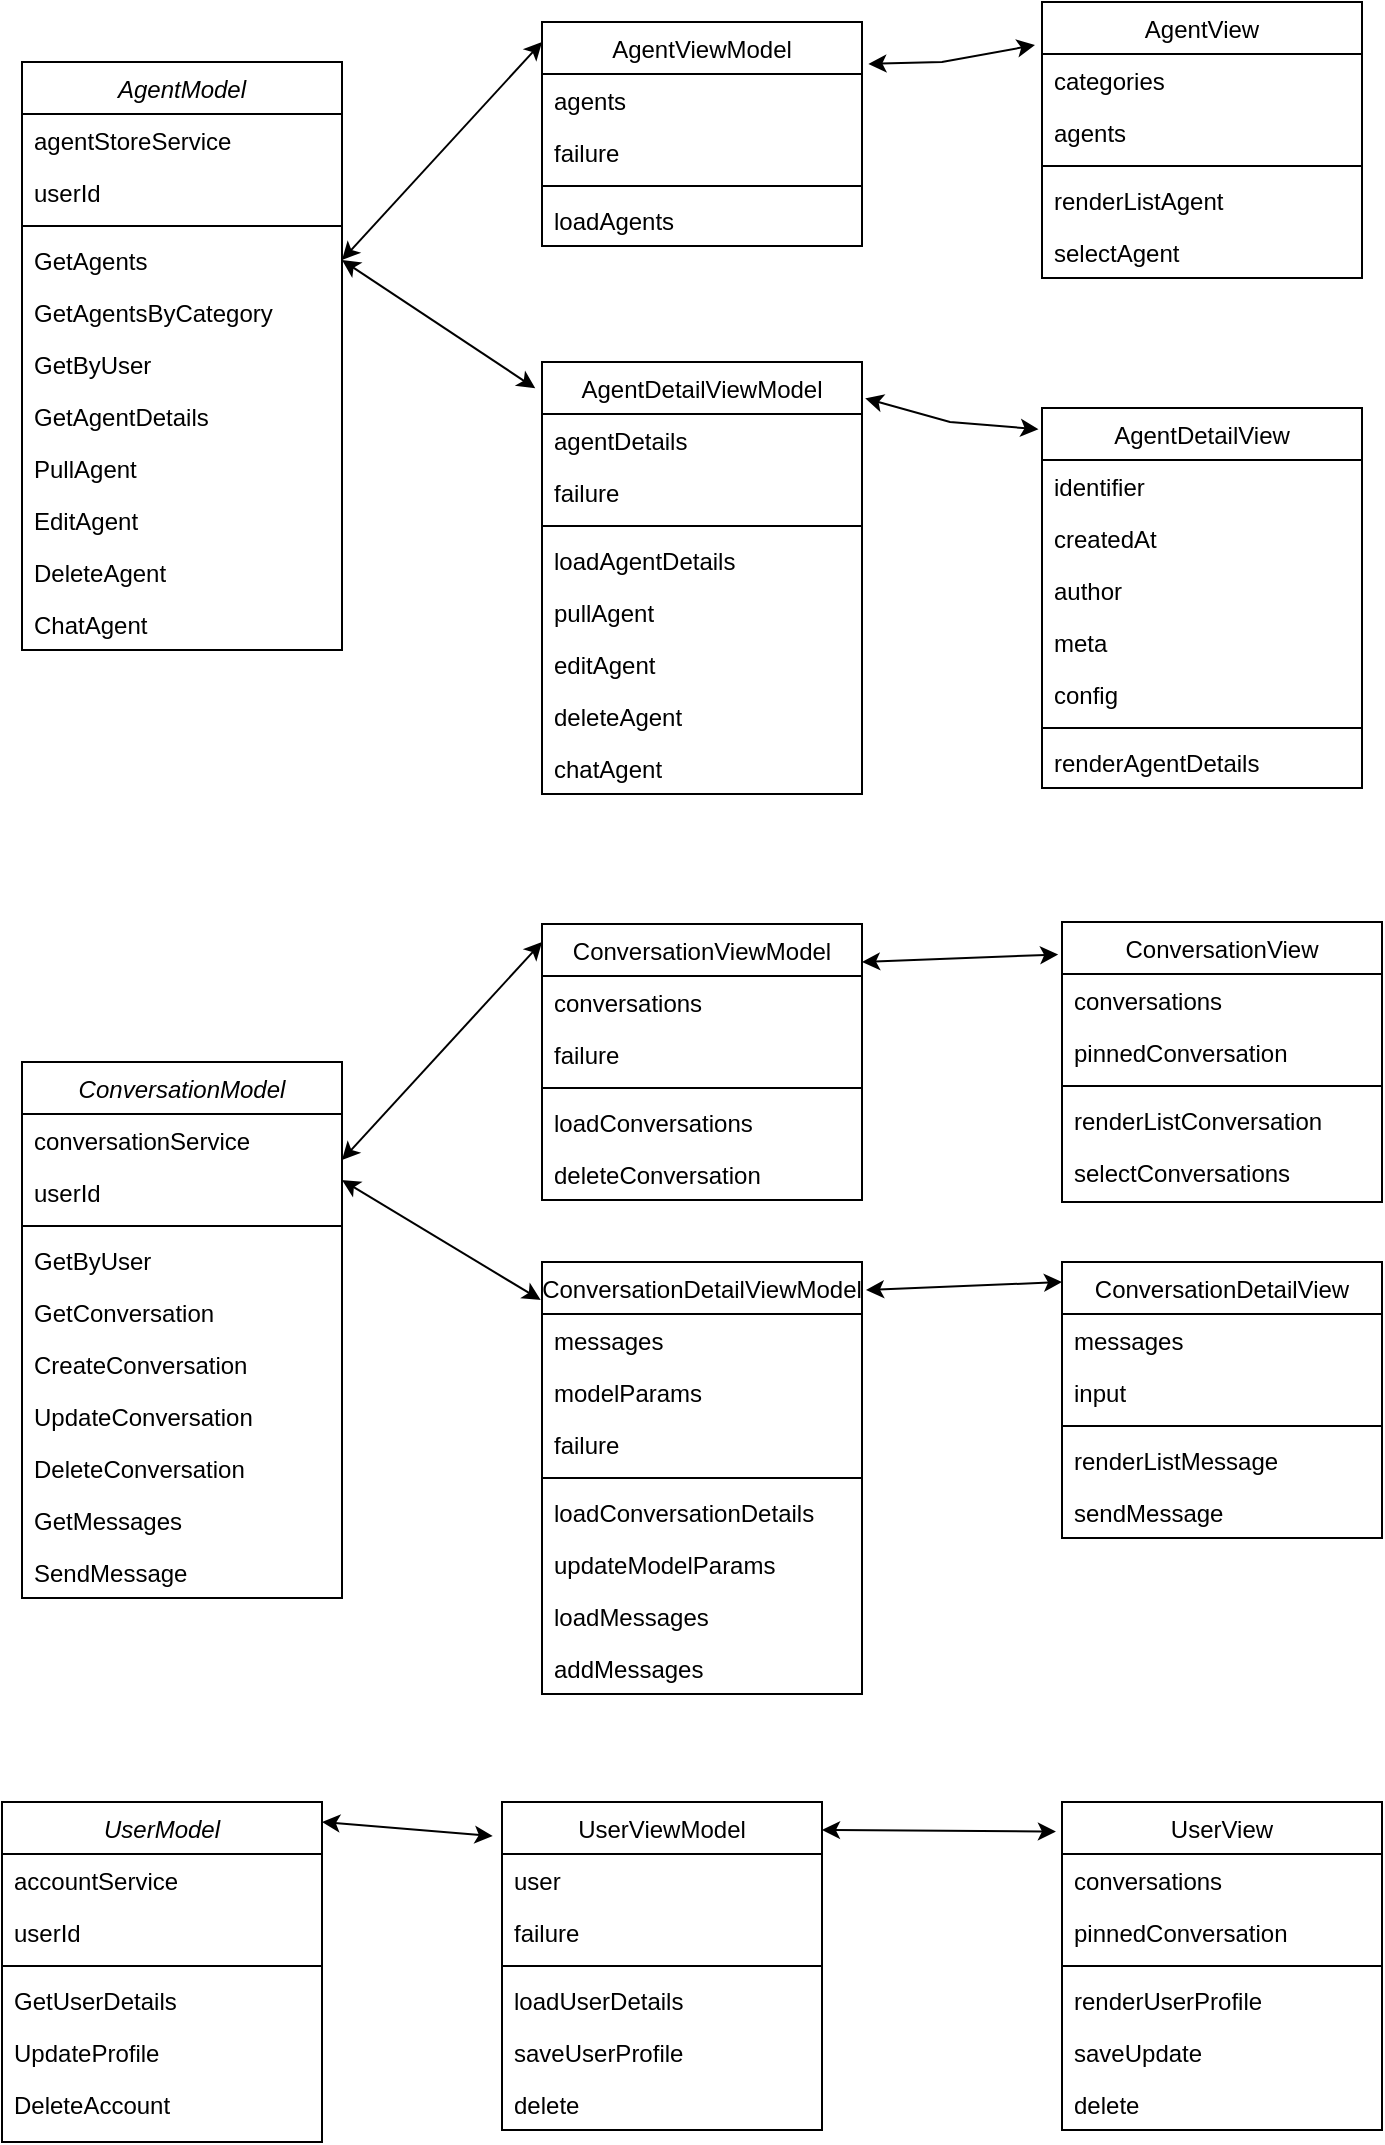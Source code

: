 <mxfile version="24.8.3">
  <diagram id="C5RBs43oDa-KdzZeNtuy" name="Page-1">
    <mxGraphModel dx="1518" dy="701" grid="1" gridSize="10" guides="1" tooltips="1" connect="1" arrows="1" fold="1" page="1" pageScale="1" pageWidth="827" pageHeight="1169" math="0" shadow="0">
      <root>
        <mxCell id="WIyWlLk6GJQsqaUBKTNV-0" />
        <mxCell id="WIyWlLk6GJQsqaUBKTNV-1" parent="WIyWlLk6GJQsqaUBKTNV-0" />
        <mxCell id="zkfFHV4jXpPFQw0GAbJ--0" value="AgentModel" style="swimlane;fontStyle=2;align=center;verticalAlign=top;childLayout=stackLayout;horizontal=1;startSize=26;horizontalStack=0;resizeParent=1;resizeLast=0;collapsible=1;marginBottom=0;rounded=0;shadow=0;strokeWidth=1;" parent="WIyWlLk6GJQsqaUBKTNV-1" vertex="1">
          <mxGeometry x="60" y="70" width="160" height="294" as="geometry">
            <mxRectangle x="230" y="140" width="160" height="26" as="alternateBounds" />
          </mxGeometry>
        </mxCell>
        <mxCell id="C8YrV_E6YMcFxFq59L44-29" value="agentStoreService" style="text;align=left;verticalAlign=top;spacingLeft=4;spacingRight=4;overflow=hidden;rotatable=0;points=[[0,0.5],[1,0.5]];portConstraint=eastwest;" vertex="1" parent="zkfFHV4jXpPFQw0GAbJ--0">
          <mxGeometry y="26" width="160" height="26" as="geometry" />
        </mxCell>
        <mxCell id="zkfFHV4jXpPFQw0GAbJ--1" value="userId" style="text;align=left;verticalAlign=top;spacingLeft=4;spacingRight=4;overflow=hidden;rotatable=0;points=[[0,0.5],[1,0.5]];portConstraint=eastwest;" parent="zkfFHV4jXpPFQw0GAbJ--0" vertex="1">
          <mxGeometry y="52" width="160" height="26" as="geometry" />
        </mxCell>
        <mxCell id="zkfFHV4jXpPFQw0GAbJ--4" value="" style="line;html=1;strokeWidth=1;align=left;verticalAlign=middle;spacingTop=-1;spacingLeft=3;spacingRight=3;rotatable=0;labelPosition=right;points=[];portConstraint=eastwest;" parent="zkfFHV4jXpPFQw0GAbJ--0" vertex="1">
          <mxGeometry y="78" width="160" height="8" as="geometry" />
        </mxCell>
        <mxCell id="C8YrV_E6YMcFxFq59L44-28" value="GetAgents" style="text;align=left;verticalAlign=top;spacingLeft=4;spacingRight=4;overflow=hidden;rotatable=0;points=[[0,0.5],[1,0.5]];portConstraint=eastwest;" vertex="1" parent="zkfFHV4jXpPFQw0GAbJ--0">
          <mxGeometry y="86" width="160" height="26" as="geometry" />
        </mxCell>
        <mxCell id="C8YrV_E6YMcFxFq59L44-23" value="GetAgentsByCategory" style="text;align=left;verticalAlign=top;spacingLeft=4;spacingRight=4;overflow=hidden;rotatable=0;points=[[0,0.5],[1,0.5]];portConstraint=eastwest;" vertex="1" parent="zkfFHV4jXpPFQw0GAbJ--0">
          <mxGeometry y="112" width="160" height="26" as="geometry" />
        </mxCell>
        <mxCell id="C8YrV_E6YMcFxFq59L44-26" value="GetByUser" style="text;align=left;verticalAlign=top;spacingLeft=4;spacingRight=4;overflow=hidden;rotatable=0;points=[[0,0.5],[1,0.5]];portConstraint=eastwest;" vertex="1" parent="zkfFHV4jXpPFQw0GAbJ--0">
          <mxGeometry y="138" width="160" height="26" as="geometry" />
        </mxCell>
        <mxCell id="C8YrV_E6YMcFxFq59L44-24" value="GetAgentDetails" style="text;align=left;verticalAlign=top;spacingLeft=4;spacingRight=4;overflow=hidden;rotatable=0;points=[[0,0.5],[1,0.5]];portConstraint=eastwest;" vertex="1" parent="zkfFHV4jXpPFQw0GAbJ--0">
          <mxGeometry y="164" width="160" height="26" as="geometry" />
        </mxCell>
        <mxCell id="C8YrV_E6YMcFxFq59L44-25" value="PullAgent" style="text;align=left;verticalAlign=top;spacingLeft=4;spacingRight=4;overflow=hidden;rotatable=0;points=[[0,0.5],[1,0.5]];portConstraint=eastwest;" vertex="1" parent="zkfFHV4jXpPFQw0GAbJ--0">
          <mxGeometry y="190" width="160" height="26" as="geometry" />
        </mxCell>
        <mxCell id="C8YrV_E6YMcFxFq59L44-27" value="EditAgent" style="text;align=left;verticalAlign=top;spacingLeft=4;spacingRight=4;overflow=hidden;rotatable=0;points=[[0,0.5],[1,0.5]];portConstraint=eastwest;" vertex="1" parent="zkfFHV4jXpPFQw0GAbJ--0">
          <mxGeometry y="216" width="160" height="26" as="geometry" />
        </mxCell>
        <mxCell id="C8YrV_E6YMcFxFq59L44-57" value="DeleteAgent" style="text;align=left;verticalAlign=top;spacingLeft=4;spacingRight=4;overflow=hidden;rotatable=0;points=[[0,0.5],[1,0.5]];portConstraint=eastwest;" vertex="1" parent="zkfFHV4jXpPFQw0GAbJ--0">
          <mxGeometry y="242" width="160" height="26" as="geometry" />
        </mxCell>
        <mxCell id="zkfFHV4jXpPFQw0GAbJ--5" value="ChatAgent" style="text;align=left;verticalAlign=top;spacingLeft=4;spacingRight=4;overflow=hidden;rotatable=0;points=[[0,0.5],[1,0.5]];portConstraint=eastwest;" parent="zkfFHV4jXpPFQw0GAbJ--0" vertex="1">
          <mxGeometry y="268" width="160" height="26" as="geometry" />
        </mxCell>
        <mxCell id="zkfFHV4jXpPFQw0GAbJ--6" value="AgentView" style="swimlane;fontStyle=0;align=center;verticalAlign=top;childLayout=stackLayout;horizontal=1;startSize=26;horizontalStack=0;resizeParent=1;resizeLast=0;collapsible=1;marginBottom=0;rounded=0;shadow=0;strokeWidth=1;" parent="WIyWlLk6GJQsqaUBKTNV-1" vertex="1">
          <mxGeometry x="570" y="40" width="160" height="138" as="geometry">
            <mxRectangle x="130" y="380" width="160" height="26" as="alternateBounds" />
          </mxGeometry>
        </mxCell>
        <mxCell id="zkfFHV4jXpPFQw0GAbJ--7" value="categories" style="text;align=left;verticalAlign=top;spacingLeft=4;spacingRight=4;overflow=hidden;rotatable=0;points=[[0,0.5],[1,0.5]];portConstraint=eastwest;" parent="zkfFHV4jXpPFQw0GAbJ--6" vertex="1">
          <mxGeometry y="26" width="160" height="26" as="geometry" />
        </mxCell>
        <mxCell id="C8YrV_E6YMcFxFq59L44-31" value="agents" style="text;align=left;verticalAlign=top;spacingLeft=4;spacingRight=4;overflow=hidden;rotatable=0;points=[[0,0.5],[1,0.5]];portConstraint=eastwest;" vertex="1" parent="zkfFHV4jXpPFQw0GAbJ--6">
          <mxGeometry y="52" width="160" height="26" as="geometry" />
        </mxCell>
        <mxCell id="zkfFHV4jXpPFQw0GAbJ--9" value="" style="line;html=1;strokeWidth=1;align=left;verticalAlign=middle;spacingTop=-1;spacingLeft=3;spacingRight=3;rotatable=0;labelPosition=right;points=[];portConstraint=eastwest;" parent="zkfFHV4jXpPFQw0GAbJ--6" vertex="1">
          <mxGeometry y="78" width="160" height="8" as="geometry" />
        </mxCell>
        <mxCell id="C8YrV_E6YMcFxFq59L44-117" value="renderListAgent" style="text;align=left;verticalAlign=top;spacingLeft=4;spacingRight=4;overflow=hidden;rotatable=0;points=[[0,0.5],[1,0.5]];portConstraint=eastwest;" vertex="1" parent="zkfFHV4jXpPFQw0GAbJ--6">
          <mxGeometry y="86" width="160" height="26" as="geometry" />
        </mxCell>
        <mxCell id="C8YrV_E6YMcFxFq59L44-119" value="selectAgent" style="text;align=left;verticalAlign=top;spacingLeft=4;spacingRight=4;overflow=hidden;rotatable=0;points=[[0,0.5],[1,0.5]];portConstraint=eastwest;" vertex="1" parent="zkfFHV4jXpPFQw0GAbJ--6">
          <mxGeometry y="112" width="160" height="26" as="geometry" />
        </mxCell>
        <mxCell id="zkfFHV4jXpPFQw0GAbJ--17" value="AgentViewModel" style="swimlane;fontStyle=0;align=center;verticalAlign=top;childLayout=stackLayout;horizontal=1;startSize=26;horizontalStack=0;resizeParent=1;resizeLast=0;collapsible=1;marginBottom=0;rounded=0;shadow=0;strokeWidth=1;" parent="WIyWlLk6GJQsqaUBKTNV-1" vertex="1">
          <mxGeometry x="320" y="50" width="160" height="112" as="geometry">
            <mxRectangle x="550" y="140" width="160" height="26" as="alternateBounds" />
          </mxGeometry>
        </mxCell>
        <mxCell id="zkfFHV4jXpPFQw0GAbJ--18" value="agents" style="text;align=left;verticalAlign=top;spacingLeft=4;spacingRight=4;overflow=hidden;rotatable=0;points=[[0,0.5],[1,0.5]];portConstraint=eastwest;" parent="zkfFHV4jXpPFQw0GAbJ--17" vertex="1">
          <mxGeometry y="26" width="160" height="26" as="geometry" />
        </mxCell>
        <mxCell id="zkfFHV4jXpPFQw0GAbJ--22" value="failure" style="text;align=left;verticalAlign=top;spacingLeft=4;spacingRight=4;overflow=hidden;rotatable=0;points=[[0,0.5],[1,0.5]];portConstraint=eastwest;rounded=0;shadow=0;html=0;" parent="zkfFHV4jXpPFQw0GAbJ--17" vertex="1">
          <mxGeometry y="52" width="160" height="26" as="geometry" />
        </mxCell>
        <mxCell id="zkfFHV4jXpPFQw0GAbJ--23" value="" style="line;html=1;strokeWidth=1;align=left;verticalAlign=middle;spacingTop=-1;spacingLeft=3;spacingRight=3;rotatable=0;labelPosition=right;points=[];portConstraint=eastwest;" parent="zkfFHV4jXpPFQw0GAbJ--17" vertex="1">
          <mxGeometry y="78" width="160" height="8" as="geometry" />
        </mxCell>
        <mxCell id="zkfFHV4jXpPFQw0GAbJ--24" value="loadAgents" style="text;align=left;verticalAlign=top;spacingLeft=4;spacingRight=4;overflow=hidden;rotatable=0;points=[[0,0.5],[1,0.5]];portConstraint=eastwest;" parent="zkfFHV4jXpPFQw0GAbJ--17" vertex="1">
          <mxGeometry y="86" width="160" height="26" as="geometry" />
        </mxCell>
        <mxCell id="C8YrV_E6YMcFxFq59L44-6" value="AgentDetailViewModel" style="swimlane;fontStyle=0;align=center;verticalAlign=top;childLayout=stackLayout;horizontal=1;startSize=26;horizontalStack=0;resizeParent=1;resizeLast=0;collapsible=1;marginBottom=0;rounded=0;shadow=0;strokeWidth=1;" vertex="1" parent="WIyWlLk6GJQsqaUBKTNV-1">
          <mxGeometry x="320" y="220" width="160" height="216" as="geometry">
            <mxRectangle x="130" y="380" width="160" height="26" as="alternateBounds" />
          </mxGeometry>
        </mxCell>
        <mxCell id="C8YrV_E6YMcFxFq59L44-7" value="agentDetails" style="text;align=left;verticalAlign=top;spacingLeft=4;spacingRight=4;overflow=hidden;rotatable=0;points=[[0,0.5],[1,0.5]];portConstraint=eastwest;" vertex="1" parent="C8YrV_E6YMcFxFq59L44-6">
          <mxGeometry y="26" width="160" height="26" as="geometry" />
        </mxCell>
        <mxCell id="C8YrV_E6YMcFxFq59L44-8" value="failure" style="text;align=left;verticalAlign=top;spacingLeft=4;spacingRight=4;overflow=hidden;rotatable=0;points=[[0,0.5],[1,0.5]];portConstraint=eastwest;rounded=0;shadow=0;html=0;" vertex="1" parent="C8YrV_E6YMcFxFq59L44-6">
          <mxGeometry y="52" width="160" height="26" as="geometry" />
        </mxCell>
        <mxCell id="C8YrV_E6YMcFxFq59L44-9" value="" style="line;html=1;strokeWidth=1;align=left;verticalAlign=middle;spacingTop=-1;spacingLeft=3;spacingRight=3;rotatable=0;labelPosition=right;points=[];portConstraint=eastwest;" vertex="1" parent="C8YrV_E6YMcFxFq59L44-6">
          <mxGeometry y="78" width="160" height="8" as="geometry" />
        </mxCell>
        <mxCell id="C8YrV_E6YMcFxFq59L44-36" value="loadAgentDetails" style="text;align=left;verticalAlign=top;spacingLeft=4;spacingRight=4;overflow=hidden;rotatable=0;points=[[0,0.5],[1,0.5]];portConstraint=eastwest;" vertex="1" parent="C8YrV_E6YMcFxFq59L44-6">
          <mxGeometry y="86" width="160" height="26" as="geometry" />
        </mxCell>
        <mxCell id="C8YrV_E6YMcFxFq59L44-34" value="pullAgent" style="text;align=left;verticalAlign=top;spacingLeft=4;spacingRight=4;overflow=hidden;rotatable=0;points=[[0,0.5],[1,0.5]];portConstraint=eastwest;" vertex="1" parent="C8YrV_E6YMcFxFq59L44-6">
          <mxGeometry y="112" width="160" height="26" as="geometry" />
        </mxCell>
        <mxCell id="C8YrV_E6YMcFxFq59L44-49" value="editAgent" style="text;align=left;verticalAlign=top;spacingLeft=4;spacingRight=4;overflow=hidden;rotatable=0;points=[[0,0.5],[1,0.5]];portConstraint=eastwest;" vertex="1" parent="C8YrV_E6YMcFxFq59L44-6">
          <mxGeometry y="138" width="160" height="26" as="geometry" />
        </mxCell>
        <mxCell id="C8YrV_E6YMcFxFq59L44-54" value="deleteAgent" style="text;align=left;verticalAlign=top;spacingLeft=4;spacingRight=4;overflow=hidden;rotatable=0;points=[[0,0.5],[1,0.5]];portConstraint=eastwest;" vertex="1" parent="C8YrV_E6YMcFxFq59L44-6">
          <mxGeometry y="164" width="160" height="26" as="geometry" />
        </mxCell>
        <mxCell id="C8YrV_E6YMcFxFq59L44-11" value="chatAgent" style="text;align=left;verticalAlign=top;spacingLeft=4;spacingRight=4;overflow=hidden;rotatable=0;points=[[0,0.5],[1,0.5]];portConstraint=eastwest;" vertex="1" parent="C8YrV_E6YMcFxFq59L44-6">
          <mxGeometry y="190" width="160" height="26" as="geometry" />
        </mxCell>
        <mxCell id="C8YrV_E6YMcFxFq59L44-12" value="AgentDetailView" style="swimlane;fontStyle=0;align=center;verticalAlign=top;childLayout=stackLayout;horizontal=1;startSize=26;horizontalStack=0;resizeParent=1;resizeLast=0;collapsible=1;marginBottom=0;rounded=0;shadow=0;strokeWidth=1;" vertex="1" parent="WIyWlLk6GJQsqaUBKTNV-1">
          <mxGeometry x="570" y="243" width="160" height="190" as="geometry">
            <mxRectangle x="550" y="140" width="160" height="26" as="alternateBounds" />
          </mxGeometry>
        </mxCell>
        <mxCell id="C8YrV_E6YMcFxFq59L44-13" value="identifier" style="text;align=left;verticalAlign=top;spacingLeft=4;spacingRight=4;overflow=hidden;rotatable=0;points=[[0,0.5],[1,0.5]];portConstraint=eastwest;" vertex="1" parent="C8YrV_E6YMcFxFq59L44-12">
          <mxGeometry y="26" width="160" height="26" as="geometry" />
        </mxCell>
        <mxCell id="C8YrV_E6YMcFxFq59L44-14" value="createdAt" style="text;align=left;verticalAlign=top;spacingLeft=4;spacingRight=4;overflow=hidden;rotatable=0;points=[[0,0.5],[1,0.5]];portConstraint=eastwest;rounded=0;shadow=0;html=0;" vertex="1" parent="C8YrV_E6YMcFxFq59L44-12">
          <mxGeometry y="52" width="160" height="26" as="geometry" />
        </mxCell>
        <mxCell id="C8YrV_E6YMcFxFq59L44-15" value="author" style="text;align=left;verticalAlign=top;spacingLeft=4;spacingRight=4;overflow=hidden;rotatable=0;points=[[0,0.5],[1,0.5]];portConstraint=eastwest;rounded=0;shadow=0;html=0;" vertex="1" parent="C8YrV_E6YMcFxFq59L44-12">
          <mxGeometry y="78" width="160" height="26" as="geometry" />
        </mxCell>
        <mxCell id="C8YrV_E6YMcFxFq59L44-16" value="meta" style="text;align=left;verticalAlign=top;spacingLeft=4;spacingRight=4;overflow=hidden;rotatable=0;points=[[0,0.5],[1,0.5]];portConstraint=eastwest;rounded=0;shadow=0;html=0;" vertex="1" parent="C8YrV_E6YMcFxFq59L44-12">
          <mxGeometry y="104" width="160" height="26" as="geometry" />
        </mxCell>
        <mxCell id="C8YrV_E6YMcFxFq59L44-17" value="config" style="text;align=left;verticalAlign=top;spacingLeft=4;spacingRight=4;overflow=hidden;rotatable=0;points=[[0,0.5],[1,0.5]];portConstraint=eastwest;rounded=0;shadow=0;html=0;" vertex="1" parent="C8YrV_E6YMcFxFq59L44-12">
          <mxGeometry y="130" width="160" height="26" as="geometry" />
        </mxCell>
        <mxCell id="C8YrV_E6YMcFxFq59L44-18" value="" style="line;html=1;strokeWidth=1;align=left;verticalAlign=middle;spacingTop=-1;spacingLeft=3;spacingRight=3;rotatable=0;labelPosition=right;points=[];portConstraint=eastwest;" vertex="1" parent="C8YrV_E6YMcFxFq59L44-12">
          <mxGeometry y="156" width="160" height="8" as="geometry" />
        </mxCell>
        <mxCell id="C8YrV_E6YMcFxFq59L44-118" value="renderAgentDetails" style="text;align=left;verticalAlign=top;spacingLeft=4;spacingRight=4;overflow=hidden;rotatable=0;points=[[0,0.5],[1,0.5]];portConstraint=eastwest;" vertex="1" parent="C8YrV_E6YMcFxFq59L44-12">
          <mxGeometry y="164" width="160" height="26" as="geometry" />
        </mxCell>
        <mxCell id="C8YrV_E6YMcFxFq59L44-61" value="ConversationModel" style="swimlane;fontStyle=2;align=center;verticalAlign=top;childLayout=stackLayout;horizontal=1;startSize=26;horizontalStack=0;resizeParent=1;resizeLast=0;collapsible=1;marginBottom=0;rounded=0;shadow=0;strokeWidth=1;" vertex="1" parent="WIyWlLk6GJQsqaUBKTNV-1">
          <mxGeometry x="60" y="570" width="160" height="268" as="geometry">
            <mxRectangle x="230" y="140" width="160" height="26" as="alternateBounds" />
          </mxGeometry>
        </mxCell>
        <mxCell id="C8YrV_E6YMcFxFq59L44-62" value="conversationService" style="text;align=left;verticalAlign=top;spacingLeft=4;spacingRight=4;overflow=hidden;rotatable=0;points=[[0,0.5],[1,0.5]];portConstraint=eastwest;" vertex="1" parent="C8YrV_E6YMcFxFq59L44-61">
          <mxGeometry y="26" width="160" height="26" as="geometry" />
        </mxCell>
        <mxCell id="C8YrV_E6YMcFxFq59L44-110" value="userId" style="text;align=left;verticalAlign=top;spacingLeft=4;spacingRight=4;overflow=hidden;rotatable=0;points=[[0,0.5],[1,0.5]];portConstraint=eastwest;" vertex="1" parent="C8YrV_E6YMcFxFq59L44-61">
          <mxGeometry y="52" width="160" height="26" as="geometry" />
        </mxCell>
        <mxCell id="C8YrV_E6YMcFxFq59L44-64" value="" style="line;html=1;strokeWidth=1;align=left;verticalAlign=middle;spacingTop=-1;spacingLeft=3;spacingRight=3;rotatable=0;labelPosition=right;points=[];portConstraint=eastwest;" vertex="1" parent="C8YrV_E6YMcFxFq59L44-61">
          <mxGeometry y="78" width="160" height="8" as="geometry" />
        </mxCell>
        <mxCell id="C8YrV_E6YMcFxFq59L44-65" value="GetByUser" style="text;align=left;verticalAlign=top;spacingLeft=4;spacingRight=4;overflow=hidden;rotatable=0;points=[[0,0.5],[1,0.5]];portConstraint=eastwest;" vertex="1" parent="C8YrV_E6YMcFxFq59L44-61">
          <mxGeometry y="86" width="160" height="26" as="geometry" />
        </mxCell>
        <mxCell id="C8YrV_E6YMcFxFq59L44-111" value="GetConversation" style="text;align=left;verticalAlign=top;spacingLeft=4;spacingRight=4;overflow=hidden;rotatable=0;points=[[0,0.5],[1,0.5]];portConstraint=eastwest;" vertex="1" parent="C8YrV_E6YMcFxFq59L44-61">
          <mxGeometry y="112" width="160" height="26" as="geometry" />
        </mxCell>
        <mxCell id="C8YrV_E6YMcFxFq59L44-66" value="CreateConversation" style="text;align=left;verticalAlign=top;spacingLeft=4;spacingRight=4;overflow=hidden;rotatable=0;points=[[0,0.5],[1,0.5]];portConstraint=eastwest;" vertex="1" parent="C8YrV_E6YMcFxFq59L44-61">
          <mxGeometry y="138" width="160" height="26" as="geometry" />
        </mxCell>
        <mxCell id="C8YrV_E6YMcFxFq59L44-67" value="UpdateConversation" style="text;align=left;verticalAlign=top;spacingLeft=4;spacingRight=4;overflow=hidden;rotatable=0;points=[[0,0.5],[1,0.5]];portConstraint=eastwest;" vertex="1" parent="C8YrV_E6YMcFxFq59L44-61">
          <mxGeometry y="164" width="160" height="26" as="geometry" />
        </mxCell>
        <mxCell id="C8YrV_E6YMcFxFq59L44-122" value="DeleteConversation" style="text;align=left;verticalAlign=top;spacingLeft=4;spacingRight=4;overflow=hidden;rotatable=0;points=[[0,0.5],[1,0.5]];portConstraint=eastwest;" vertex="1" parent="C8YrV_E6YMcFxFq59L44-61">
          <mxGeometry y="190" width="160" height="26" as="geometry" />
        </mxCell>
        <mxCell id="C8YrV_E6YMcFxFq59L44-124" value="GetMessages" style="text;align=left;verticalAlign=top;spacingLeft=4;spacingRight=4;overflow=hidden;rotatable=0;points=[[0,0.5],[1,0.5]];portConstraint=eastwest;" vertex="1" parent="C8YrV_E6YMcFxFq59L44-61">
          <mxGeometry y="216" width="160" height="26" as="geometry" />
        </mxCell>
        <mxCell id="C8YrV_E6YMcFxFq59L44-68" value="SendMessage" style="text;align=left;verticalAlign=top;spacingLeft=4;spacingRight=4;overflow=hidden;rotatable=0;points=[[0,0.5],[1,0.5]];portConstraint=eastwest;" vertex="1" parent="C8YrV_E6YMcFxFq59L44-61">
          <mxGeometry y="242" width="160" height="26" as="geometry" />
        </mxCell>
        <mxCell id="C8YrV_E6YMcFxFq59L44-73" value="ConversationView" style="swimlane;fontStyle=0;align=center;verticalAlign=top;childLayout=stackLayout;horizontal=1;startSize=26;horizontalStack=0;resizeParent=1;resizeLast=0;collapsible=1;marginBottom=0;rounded=0;shadow=0;strokeWidth=1;" vertex="1" parent="WIyWlLk6GJQsqaUBKTNV-1">
          <mxGeometry x="580" y="500" width="160" height="140" as="geometry">
            <mxRectangle x="130" y="380" width="160" height="26" as="alternateBounds" />
          </mxGeometry>
        </mxCell>
        <mxCell id="C8YrV_E6YMcFxFq59L44-74" value="conversations" style="text;align=left;verticalAlign=top;spacingLeft=4;spacingRight=4;overflow=hidden;rotatable=0;points=[[0,0.5],[1,0.5]];portConstraint=eastwest;" vertex="1" parent="C8YrV_E6YMcFxFq59L44-73">
          <mxGeometry y="26" width="160" height="26" as="geometry" />
        </mxCell>
        <mxCell id="C8YrV_E6YMcFxFq59L44-77" value="pinnedConversation" style="text;align=left;verticalAlign=top;spacingLeft=4;spacingRight=4;overflow=hidden;rotatable=0;points=[[0,0.5],[1,0.5]];portConstraint=eastwest;" vertex="1" parent="C8YrV_E6YMcFxFq59L44-73">
          <mxGeometry y="52" width="160" height="26" as="geometry" />
        </mxCell>
        <mxCell id="C8YrV_E6YMcFxFq59L44-78" value="" style="line;html=1;strokeWidth=1;align=left;verticalAlign=middle;spacingTop=-1;spacingLeft=3;spacingRight=3;rotatable=0;labelPosition=right;points=[];portConstraint=eastwest;" vertex="1" parent="C8YrV_E6YMcFxFq59L44-73">
          <mxGeometry y="78" width="160" height="8" as="geometry" />
        </mxCell>
        <mxCell id="C8YrV_E6YMcFxFq59L44-115" value="renderListConversation" style="text;align=left;verticalAlign=top;spacingLeft=4;spacingRight=4;overflow=hidden;rotatable=0;points=[[0,0.5],[1,0.5]];portConstraint=eastwest;" vertex="1" parent="C8YrV_E6YMcFxFq59L44-73">
          <mxGeometry y="86" width="160" height="26" as="geometry" />
        </mxCell>
        <mxCell id="C8YrV_E6YMcFxFq59L44-116" value="selectConversations" style="text;align=left;verticalAlign=top;spacingLeft=4;spacingRight=4;overflow=hidden;rotatable=0;points=[[0,0.5],[1,0.5]];portConstraint=eastwest;" vertex="1" parent="C8YrV_E6YMcFxFq59L44-73">
          <mxGeometry y="112" width="160" height="26" as="geometry" />
        </mxCell>
        <mxCell id="C8YrV_E6YMcFxFq59L44-79" value="ConversationViewModel" style="swimlane;fontStyle=0;align=center;verticalAlign=top;childLayout=stackLayout;horizontal=1;startSize=26;horizontalStack=0;resizeParent=1;resizeLast=0;collapsible=1;marginBottom=0;rounded=0;shadow=0;strokeWidth=1;" vertex="1" parent="WIyWlLk6GJQsqaUBKTNV-1">
          <mxGeometry x="320" y="501" width="160" height="138" as="geometry">
            <mxRectangle x="550" y="140" width="160" height="26" as="alternateBounds" />
          </mxGeometry>
        </mxCell>
        <mxCell id="C8YrV_E6YMcFxFq59L44-80" value="conversations" style="text;align=left;verticalAlign=top;spacingLeft=4;spacingRight=4;overflow=hidden;rotatable=0;points=[[0,0.5],[1,0.5]];portConstraint=eastwest;" vertex="1" parent="C8YrV_E6YMcFxFq59L44-79">
          <mxGeometry y="26" width="160" height="26" as="geometry" />
        </mxCell>
        <mxCell id="C8YrV_E6YMcFxFq59L44-81" value="failure" style="text;align=left;verticalAlign=top;spacingLeft=4;spacingRight=4;overflow=hidden;rotatable=0;points=[[0,0.5],[1,0.5]];portConstraint=eastwest;rounded=0;shadow=0;html=0;" vertex="1" parent="C8YrV_E6YMcFxFq59L44-79">
          <mxGeometry y="52" width="160" height="26" as="geometry" />
        </mxCell>
        <mxCell id="C8YrV_E6YMcFxFq59L44-82" value="" style="line;html=1;strokeWidth=1;align=left;verticalAlign=middle;spacingTop=-1;spacingLeft=3;spacingRight=3;rotatable=0;labelPosition=right;points=[];portConstraint=eastwest;" vertex="1" parent="C8YrV_E6YMcFxFq59L44-79">
          <mxGeometry y="78" width="160" height="8" as="geometry" />
        </mxCell>
        <mxCell id="C8YrV_E6YMcFxFq59L44-114" value="loadConversations" style="text;align=left;verticalAlign=top;spacingLeft=4;spacingRight=4;overflow=hidden;rotatable=0;points=[[0,0.5],[1,0.5]];portConstraint=eastwest;" vertex="1" parent="C8YrV_E6YMcFxFq59L44-79">
          <mxGeometry y="86" width="160" height="26" as="geometry" />
        </mxCell>
        <mxCell id="C8YrV_E6YMcFxFq59L44-83" value="deleteConversation" style="text;align=left;verticalAlign=top;spacingLeft=4;spacingRight=4;overflow=hidden;rotatable=0;points=[[0,0.5],[1,0.5]];portConstraint=eastwest;" vertex="1" parent="C8YrV_E6YMcFxFq59L44-79">
          <mxGeometry y="112" width="160" height="26" as="geometry" />
        </mxCell>
        <mxCell id="C8YrV_E6YMcFxFq59L44-84" value="ConversationDetailViewModel" style="swimlane;fontStyle=0;align=center;verticalAlign=top;childLayout=stackLayout;horizontal=1;startSize=26;horizontalStack=0;resizeParent=1;resizeLast=0;collapsible=1;marginBottom=0;rounded=0;shadow=0;strokeWidth=1;" vertex="1" parent="WIyWlLk6GJQsqaUBKTNV-1">
          <mxGeometry x="320" y="670" width="160" height="216" as="geometry">
            <mxRectangle x="130" y="380" width="160" height="26" as="alternateBounds" />
          </mxGeometry>
        </mxCell>
        <mxCell id="C8YrV_E6YMcFxFq59L44-113" value="messages" style="text;align=left;verticalAlign=top;spacingLeft=4;spacingRight=4;overflow=hidden;rotatable=0;points=[[0,0.5],[1,0.5]];portConstraint=eastwest;" vertex="1" parent="C8YrV_E6YMcFxFq59L44-84">
          <mxGeometry y="26" width="160" height="26" as="geometry" />
        </mxCell>
        <mxCell id="C8YrV_E6YMcFxFq59L44-85" value="modelParams" style="text;align=left;verticalAlign=top;spacingLeft=4;spacingRight=4;overflow=hidden;rotatable=0;points=[[0,0.5],[1,0.5]];portConstraint=eastwest;" vertex="1" parent="C8YrV_E6YMcFxFq59L44-84">
          <mxGeometry y="52" width="160" height="26" as="geometry" />
        </mxCell>
        <mxCell id="C8YrV_E6YMcFxFq59L44-86" value="failure" style="text;align=left;verticalAlign=top;spacingLeft=4;spacingRight=4;overflow=hidden;rotatable=0;points=[[0,0.5],[1,0.5]];portConstraint=eastwest;rounded=0;shadow=0;html=0;" vertex="1" parent="C8YrV_E6YMcFxFq59L44-84">
          <mxGeometry y="78" width="160" height="26" as="geometry" />
        </mxCell>
        <mxCell id="C8YrV_E6YMcFxFq59L44-87" value="" style="line;html=1;strokeWidth=1;align=left;verticalAlign=middle;spacingTop=-1;spacingLeft=3;spacingRight=3;rotatable=0;labelPosition=right;points=[];portConstraint=eastwest;" vertex="1" parent="C8YrV_E6YMcFxFq59L44-84">
          <mxGeometry y="104" width="160" height="8" as="geometry" />
        </mxCell>
        <mxCell id="C8YrV_E6YMcFxFq59L44-89" value="loadConversationDetails" style="text;align=left;verticalAlign=top;spacingLeft=4;spacingRight=4;overflow=hidden;rotatable=0;points=[[0,0.5],[1,0.5]];portConstraint=eastwest;" vertex="1" parent="C8YrV_E6YMcFxFq59L44-84">
          <mxGeometry y="112" width="160" height="26" as="geometry" />
        </mxCell>
        <mxCell id="C8YrV_E6YMcFxFq59L44-139" value="updateModelParams" style="text;align=left;verticalAlign=top;spacingLeft=4;spacingRight=4;overflow=hidden;rotatable=0;points=[[0,0.5],[1,0.5]];portConstraint=eastwest;" vertex="1" parent="C8YrV_E6YMcFxFq59L44-84">
          <mxGeometry y="138" width="160" height="26" as="geometry" />
        </mxCell>
        <mxCell id="C8YrV_E6YMcFxFq59L44-88" value="loadMessages" style="text;align=left;verticalAlign=top;spacingLeft=4;spacingRight=4;overflow=hidden;rotatable=0;points=[[0,0.5],[1,0.5]];portConstraint=eastwest;" vertex="1" parent="C8YrV_E6YMcFxFq59L44-84">
          <mxGeometry y="164" width="160" height="26" as="geometry" />
        </mxCell>
        <mxCell id="C8YrV_E6YMcFxFq59L44-90" value="addMessages" style="text;align=left;verticalAlign=top;spacingLeft=4;spacingRight=4;overflow=hidden;rotatable=0;points=[[0,0.5],[1,0.5]];portConstraint=eastwest;" vertex="1" parent="C8YrV_E6YMcFxFq59L44-84">
          <mxGeometry y="190" width="160" height="26" as="geometry" />
        </mxCell>
        <mxCell id="C8YrV_E6YMcFxFq59L44-93" value="ConversationDetailView" style="swimlane;fontStyle=0;align=center;verticalAlign=top;childLayout=stackLayout;horizontal=1;startSize=26;horizontalStack=0;resizeParent=1;resizeLast=0;collapsible=1;marginBottom=0;rounded=0;shadow=0;strokeWidth=1;" vertex="1" parent="WIyWlLk6GJQsqaUBKTNV-1">
          <mxGeometry x="580" y="670" width="160" height="138" as="geometry">
            <mxRectangle x="550" y="140" width="160" height="26" as="alternateBounds" />
          </mxGeometry>
        </mxCell>
        <mxCell id="C8YrV_E6YMcFxFq59L44-94" value="messages" style="text;align=left;verticalAlign=top;spacingLeft=4;spacingRight=4;overflow=hidden;rotatable=0;points=[[0,0.5],[1,0.5]];portConstraint=eastwest;" vertex="1" parent="C8YrV_E6YMcFxFq59L44-93">
          <mxGeometry y="26" width="160" height="26" as="geometry" />
        </mxCell>
        <mxCell id="C8YrV_E6YMcFxFq59L44-95" value="input" style="text;align=left;verticalAlign=top;spacingLeft=4;spacingRight=4;overflow=hidden;rotatable=0;points=[[0,0.5],[1,0.5]];portConstraint=eastwest;rounded=0;shadow=0;html=0;" vertex="1" parent="C8YrV_E6YMcFxFq59L44-93">
          <mxGeometry y="52" width="160" height="26" as="geometry" />
        </mxCell>
        <mxCell id="C8YrV_E6YMcFxFq59L44-99" value="" style="line;html=1;strokeWidth=1;align=left;verticalAlign=middle;spacingTop=-1;spacingLeft=3;spacingRight=3;rotatable=0;labelPosition=right;points=[];portConstraint=eastwest;" vertex="1" parent="C8YrV_E6YMcFxFq59L44-93">
          <mxGeometry y="78" width="160" height="8" as="geometry" />
        </mxCell>
        <mxCell id="C8YrV_E6YMcFxFq59L44-120" value="renderListMessage" style="text;align=left;verticalAlign=top;spacingLeft=4;spacingRight=4;overflow=hidden;rotatable=0;points=[[0,0.5],[1,0.5]];portConstraint=eastwest;" vertex="1" parent="C8YrV_E6YMcFxFq59L44-93">
          <mxGeometry y="86" width="160" height="26" as="geometry" />
        </mxCell>
        <mxCell id="C8YrV_E6YMcFxFq59L44-190" value="sendMessage" style="text;align=left;verticalAlign=top;spacingLeft=4;spacingRight=4;overflow=hidden;rotatable=0;points=[[0,0.5],[1,0.5]];portConstraint=eastwest;" vertex="1" parent="C8YrV_E6YMcFxFq59L44-93">
          <mxGeometry y="112" width="160" height="26" as="geometry" />
        </mxCell>
        <mxCell id="C8YrV_E6YMcFxFq59L44-142" value="UserModel" style="swimlane;fontStyle=2;align=center;verticalAlign=top;childLayout=stackLayout;horizontal=1;startSize=26;horizontalStack=0;resizeParent=1;resizeLast=0;collapsible=1;marginBottom=0;rounded=0;shadow=0;strokeWidth=1;" vertex="1" parent="WIyWlLk6GJQsqaUBKTNV-1">
          <mxGeometry x="50" y="940" width="160" height="170" as="geometry">
            <mxRectangle x="230" y="140" width="160" height="26" as="alternateBounds" />
          </mxGeometry>
        </mxCell>
        <mxCell id="C8YrV_E6YMcFxFq59L44-143" value="accountService" style="text;align=left;verticalAlign=top;spacingLeft=4;spacingRight=4;overflow=hidden;rotatable=0;points=[[0,0.5],[1,0.5]];portConstraint=eastwest;" vertex="1" parent="C8YrV_E6YMcFxFq59L44-142">
          <mxGeometry y="26" width="160" height="26" as="geometry" />
        </mxCell>
        <mxCell id="C8YrV_E6YMcFxFq59L44-144" value="userId" style="text;align=left;verticalAlign=top;spacingLeft=4;spacingRight=4;overflow=hidden;rotatable=0;points=[[0,0.5],[1,0.5]];portConstraint=eastwest;" vertex="1" parent="C8YrV_E6YMcFxFq59L44-142">
          <mxGeometry y="52" width="160" height="26" as="geometry" />
        </mxCell>
        <mxCell id="C8YrV_E6YMcFxFq59L44-145" value="" style="line;html=1;strokeWidth=1;align=left;verticalAlign=middle;spacingTop=-1;spacingLeft=3;spacingRight=3;rotatable=0;labelPosition=right;points=[];portConstraint=eastwest;" vertex="1" parent="C8YrV_E6YMcFxFq59L44-142">
          <mxGeometry y="78" width="160" height="8" as="geometry" />
        </mxCell>
        <mxCell id="C8YrV_E6YMcFxFq59L44-146" value="GetUserDetails" style="text;align=left;verticalAlign=top;spacingLeft=4;spacingRight=4;overflow=hidden;rotatable=0;points=[[0,0.5],[1,0.5]];portConstraint=eastwest;" vertex="1" parent="C8YrV_E6YMcFxFq59L44-142">
          <mxGeometry y="86" width="160" height="26" as="geometry" />
        </mxCell>
        <mxCell id="C8YrV_E6YMcFxFq59L44-152" value="UpdateProfile" style="text;align=left;verticalAlign=top;spacingLeft=4;spacingRight=4;overflow=hidden;rotatable=0;points=[[0,0.5],[1,0.5]];portConstraint=eastwest;" vertex="1" parent="C8YrV_E6YMcFxFq59L44-142">
          <mxGeometry y="112" width="160" height="26" as="geometry" />
        </mxCell>
        <mxCell id="C8YrV_E6YMcFxFq59L44-191" value="DeleteAccount" style="text;align=left;verticalAlign=top;spacingLeft=4;spacingRight=4;overflow=hidden;rotatable=0;points=[[0,0.5],[1,0.5]];portConstraint=eastwest;" vertex="1" parent="C8YrV_E6YMcFxFq59L44-142">
          <mxGeometry y="138" width="160" height="26" as="geometry" />
        </mxCell>
        <mxCell id="C8YrV_E6YMcFxFq59L44-153" value="UserView" style="swimlane;fontStyle=0;align=center;verticalAlign=top;childLayout=stackLayout;horizontal=1;startSize=26;horizontalStack=0;resizeParent=1;resizeLast=0;collapsible=1;marginBottom=0;rounded=0;shadow=0;strokeWidth=1;" vertex="1" parent="WIyWlLk6GJQsqaUBKTNV-1">
          <mxGeometry x="580" y="940" width="160" height="164" as="geometry">
            <mxRectangle x="130" y="380" width="160" height="26" as="alternateBounds" />
          </mxGeometry>
        </mxCell>
        <mxCell id="C8YrV_E6YMcFxFq59L44-154" value="conversations" style="text;align=left;verticalAlign=top;spacingLeft=4;spacingRight=4;overflow=hidden;rotatable=0;points=[[0,0.5],[1,0.5]];portConstraint=eastwest;" vertex="1" parent="C8YrV_E6YMcFxFq59L44-153">
          <mxGeometry y="26" width="160" height="26" as="geometry" />
        </mxCell>
        <mxCell id="C8YrV_E6YMcFxFq59L44-155" value="pinnedConversation" style="text;align=left;verticalAlign=top;spacingLeft=4;spacingRight=4;overflow=hidden;rotatable=0;points=[[0,0.5],[1,0.5]];portConstraint=eastwest;" vertex="1" parent="C8YrV_E6YMcFxFq59L44-153">
          <mxGeometry y="52" width="160" height="26" as="geometry" />
        </mxCell>
        <mxCell id="C8YrV_E6YMcFxFq59L44-156" value="" style="line;html=1;strokeWidth=1;align=left;verticalAlign=middle;spacingTop=-1;spacingLeft=3;spacingRight=3;rotatable=0;labelPosition=right;points=[];portConstraint=eastwest;" vertex="1" parent="C8YrV_E6YMcFxFq59L44-153">
          <mxGeometry y="78" width="160" height="8" as="geometry" />
        </mxCell>
        <mxCell id="C8YrV_E6YMcFxFq59L44-157" value="renderUserProfile" style="text;align=left;verticalAlign=top;spacingLeft=4;spacingRight=4;overflow=hidden;rotatable=0;points=[[0,0.5],[1,0.5]];portConstraint=eastwest;" vertex="1" parent="C8YrV_E6YMcFxFq59L44-153">
          <mxGeometry y="86" width="160" height="26" as="geometry" />
        </mxCell>
        <mxCell id="C8YrV_E6YMcFxFq59L44-158" value="saveUpdate" style="text;align=left;verticalAlign=top;spacingLeft=4;spacingRight=4;overflow=hidden;rotatable=0;points=[[0,0.5],[1,0.5]];portConstraint=eastwest;" vertex="1" parent="C8YrV_E6YMcFxFq59L44-153">
          <mxGeometry y="112" width="160" height="26" as="geometry" />
        </mxCell>
        <mxCell id="C8YrV_E6YMcFxFq59L44-193" value="delete" style="text;align=left;verticalAlign=top;spacingLeft=4;spacingRight=4;overflow=hidden;rotatable=0;points=[[0,0.5],[1,0.5]];portConstraint=eastwest;" vertex="1" parent="C8YrV_E6YMcFxFq59L44-153">
          <mxGeometry y="138" width="160" height="26" as="geometry" />
        </mxCell>
        <mxCell id="C8YrV_E6YMcFxFq59L44-160" value="UserViewModel" style="swimlane;fontStyle=0;align=center;verticalAlign=top;childLayout=stackLayout;horizontal=1;startSize=26;horizontalStack=0;resizeParent=1;resizeLast=0;collapsible=1;marginBottom=0;rounded=0;shadow=0;strokeWidth=1;" vertex="1" parent="WIyWlLk6GJQsqaUBKTNV-1">
          <mxGeometry x="300" y="940" width="160" height="164" as="geometry">
            <mxRectangle x="550" y="140" width="160" height="26" as="alternateBounds" />
          </mxGeometry>
        </mxCell>
        <mxCell id="C8YrV_E6YMcFxFq59L44-161" value="user" style="text;align=left;verticalAlign=top;spacingLeft=4;spacingRight=4;overflow=hidden;rotatable=0;points=[[0,0.5],[1,0.5]];portConstraint=eastwest;" vertex="1" parent="C8YrV_E6YMcFxFq59L44-160">
          <mxGeometry y="26" width="160" height="26" as="geometry" />
        </mxCell>
        <mxCell id="C8YrV_E6YMcFxFq59L44-162" value="failure" style="text;align=left;verticalAlign=top;spacingLeft=4;spacingRight=4;overflow=hidden;rotatable=0;points=[[0,0.5],[1,0.5]];portConstraint=eastwest;rounded=0;shadow=0;html=0;" vertex="1" parent="C8YrV_E6YMcFxFq59L44-160">
          <mxGeometry y="52" width="160" height="26" as="geometry" />
        </mxCell>
        <mxCell id="C8YrV_E6YMcFxFq59L44-163" value="" style="line;html=1;strokeWidth=1;align=left;verticalAlign=middle;spacingTop=-1;spacingLeft=3;spacingRight=3;rotatable=0;labelPosition=right;points=[];portConstraint=eastwest;" vertex="1" parent="C8YrV_E6YMcFxFq59L44-160">
          <mxGeometry y="78" width="160" height="8" as="geometry" />
        </mxCell>
        <mxCell id="C8YrV_E6YMcFxFq59L44-164" value="loadUserDetails" style="text;align=left;verticalAlign=top;spacingLeft=4;spacingRight=4;overflow=hidden;rotatable=0;points=[[0,0.5],[1,0.5]];portConstraint=eastwest;" vertex="1" parent="C8YrV_E6YMcFxFq59L44-160">
          <mxGeometry y="86" width="160" height="26" as="geometry" />
        </mxCell>
        <mxCell id="C8YrV_E6YMcFxFq59L44-165" value="saveUserProfile" style="text;align=left;verticalAlign=top;spacingLeft=4;spacingRight=4;overflow=hidden;rotatable=0;points=[[0,0.5],[1,0.5]];portConstraint=eastwest;" vertex="1" parent="C8YrV_E6YMcFxFq59L44-160">
          <mxGeometry y="112" width="160" height="26" as="geometry" />
        </mxCell>
        <mxCell id="C8YrV_E6YMcFxFq59L44-192" value="delete" style="text;align=left;verticalAlign=top;spacingLeft=4;spacingRight=4;overflow=hidden;rotatable=0;points=[[0,0.5],[1,0.5]];portConstraint=eastwest;" vertex="1" parent="C8YrV_E6YMcFxFq59L44-160">
          <mxGeometry y="138" width="160" height="26" as="geometry" />
        </mxCell>
        <mxCell id="C8YrV_E6YMcFxFq59L44-197" value="" style="endArrow=classic;startArrow=classic;html=1;rounded=0;entryX=-0.022;entryY=0.156;entryDx=0;entryDy=0;entryPerimeter=0;exitX=1.02;exitY=0.187;exitDx=0;exitDy=0;exitPerimeter=0;" edge="1" parent="WIyWlLk6GJQsqaUBKTNV-1" source="zkfFHV4jXpPFQw0GAbJ--17" target="zkfFHV4jXpPFQw0GAbJ--6">
          <mxGeometry width="50" height="50" relative="1" as="geometry">
            <mxPoint x="440" y="180" as="sourcePoint" />
            <mxPoint x="490" y="130" as="targetPoint" />
            <Array as="points">
              <mxPoint x="520" y="70" />
            </Array>
          </mxGeometry>
        </mxCell>
        <mxCell id="C8YrV_E6YMcFxFq59L44-198" value="" style="endArrow=classic;startArrow=classic;html=1;rounded=0;entryX=-0.011;entryY=0.056;entryDx=0;entryDy=0;entryPerimeter=0;exitX=1.01;exitY=0.084;exitDx=0;exitDy=0;exitPerimeter=0;" edge="1" parent="WIyWlLk6GJQsqaUBKTNV-1" source="C8YrV_E6YMcFxFq59L44-6" target="C8YrV_E6YMcFxFq59L44-12">
          <mxGeometry width="50" height="50" relative="1" as="geometry">
            <mxPoint x="487" y="209" as="sourcePoint" />
            <mxPoint x="570" y="200" as="targetPoint" />
            <Array as="points">
              <mxPoint x="524" y="250" />
            </Array>
          </mxGeometry>
        </mxCell>
        <mxCell id="C8YrV_E6YMcFxFq59L44-199" value="" style="endArrow=classic;startArrow=classic;html=1;rounded=0;entryX=-0.012;entryY=0.116;entryDx=0;entryDy=0;entryPerimeter=0;exitX=1;exitY=0.138;exitDx=0;exitDy=0;exitPerimeter=0;" edge="1" parent="WIyWlLk6GJQsqaUBKTNV-1" source="C8YrV_E6YMcFxFq59L44-79" target="C8YrV_E6YMcFxFq59L44-73">
          <mxGeometry width="50" height="50" relative="1" as="geometry">
            <mxPoint x="484" y="484" as="sourcePoint" />
            <mxPoint x="570" y="500" as="targetPoint" />
            <Array as="points" />
          </mxGeometry>
        </mxCell>
        <mxCell id="C8YrV_E6YMcFxFq59L44-200" value="" style="endArrow=classic;startArrow=classic;html=1;rounded=0;entryX=-0.012;entryY=0.116;entryDx=0;entryDy=0;entryPerimeter=0;exitX=1;exitY=0.138;exitDx=0;exitDy=0;exitPerimeter=0;" edge="1" parent="WIyWlLk6GJQsqaUBKTNV-1">
          <mxGeometry width="50" height="50" relative="1" as="geometry">
            <mxPoint x="482" y="684" as="sourcePoint" />
            <mxPoint x="580" y="680" as="targetPoint" />
            <Array as="points" />
          </mxGeometry>
        </mxCell>
        <mxCell id="C8YrV_E6YMcFxFq59L44-201" value="" style="endArrow=classic;startArrow=classic;html=1;rounded=0;entryX=-0.019;entryY=0.09;entryDx=0;entryDy=0;entryPerimeter=0;exitX=1;exitY=0.138;exitDx=0;exitDy=0;exitPerimeter=0;" edge="1" parent="WIyWlLk6GJQsqaUBKTNV-1" target="C8YrV_E6YMcFxFq59L44-153">
          <mxGeometry width="50" height="50" relative="1" as="geometry">
            <mxPoint x="460" y="954" as="sourcePoint" />
            <mxPoint x="558" y="950" as="targetPoint" />
            <Array as="points" />
          </mxGeometry>
        </mxCell>
        <mxCell id="C8YrV_E6YMcFxFq59L44-203" value="" style="endArrow=classic;startArrow=classic;html=1;rounded=0;exitX=1;exitY=0.5;exitDx=0;exitDy=0;" edge="1" parent="WIyWlLk6GJQsqaUBKTNV-1" source="C8YrV_E6YMcFxFq59L44-28">
          <mxGeometry width="50" height="50" relative="1" as="geometry">
            <mxPoint x="270" y="110" as="sourcePoint" />
            <mxPoint x="320" y="60" as="targetPoint" />
          </mxGeometry>
        </mxCell>
        <mxCell id="C8YrV_E6YMcFxFq59L44-204" value="" style="endArrow=classic;startArrow=classic;html=1;rounded=0;exitX=1;exitY=0.5;exitDx=0;exitDy=0;entryX=-0.021;entryY=0.061;entryDx=0;entryDy=0;entryPerimeter=0;" edge="1" parent="WIyWlLk6GJQsqaUBKTNV-1" source="C8YrV_E6YMcFxFq59L44-28" target="C8YrV_E6YMcFxFq59L44-6">
          <mxGeometry width="50" height="50" relative="1" as="geometry">
            <mxPoint x="230" y="179" as="sourcePoint" />
            <mxPoint x="330" y="70" as="targetPoint" />
          </mxGeometry>
        </mxCell>
        <mxCell id="C8YrV_E6YMcFxFq59L44-205" value="" style="endArrow=classic;startArrow=classic;html=1;rounded=0;exitX=1;exitY=0.5;exitDx=0;exitDy=0;" edge="1" parent="WIyWlLk6GJQsqaUBKTNV-1">
          <mxGeometry width="50" height="50" relative="1" as="geometry">
            <mxPoint x="220" y="619" as="sourcePoint" />
            <mxPoint x="320" y="510" as="targetPoint" />
          </mxGeometry>
        </mxCell>
        <mxCell id="C8YrV_E6YMcFxFq59L44-206" value="" style="endArrow=classic;startArrow=classic;html=1;rounded=0;exitX=1;exitY=0.269;exitDx=0;exitDy=0;entryX=-0.004;entryY=0.088;entryDx=0;entryDy=0;entryPerimeter=0;exitPerimeter=0;" edge="1" parent="WIyWlLk6GJQsqaUBKTNV-1" source="C8YrV_E6YMcFxFq59L44-110" target="C8YrV_E6YMcFxFq59L44-84">
          <mxGeometry width="50" height="50" relative="1" as="geometry">
            <mxPoint x="230" y="629" as="sourcePoint" />
            <mxPoint x="330" y="520" as="targetPoint" />
          </mxGeometry>
        </mxCell>
        <mxCell id="C8YrV_E6YMcFxFq59L44-207" value="" style="endArrow=classic;startArrow=classic;html=1;rounded=0;exitX=1;exitY=0.269;exitDx=0;exitDy=0;entryX=-0.029;entryY=0.104;entryDx=0;entryDy=0;entryPerimeter=0;exitPerimeter=0;" edge="1" parent="WIyWlLk6GJQsqaUBKTNV-1" target="C8YrV_E6YMcFxFq59L44-160">
          <mxGeometry width="50" height="50" relative="1" as="geometry">
            <mxPoint x="210" y="950" as="sourcePoint" />
            <mxPoint x="309" y="1010" as="targetPoint" />
          </mxGeometry>
        </mxCell>
      </root>
    </mxGraphModel>
  </diagram>
</mxfile>
